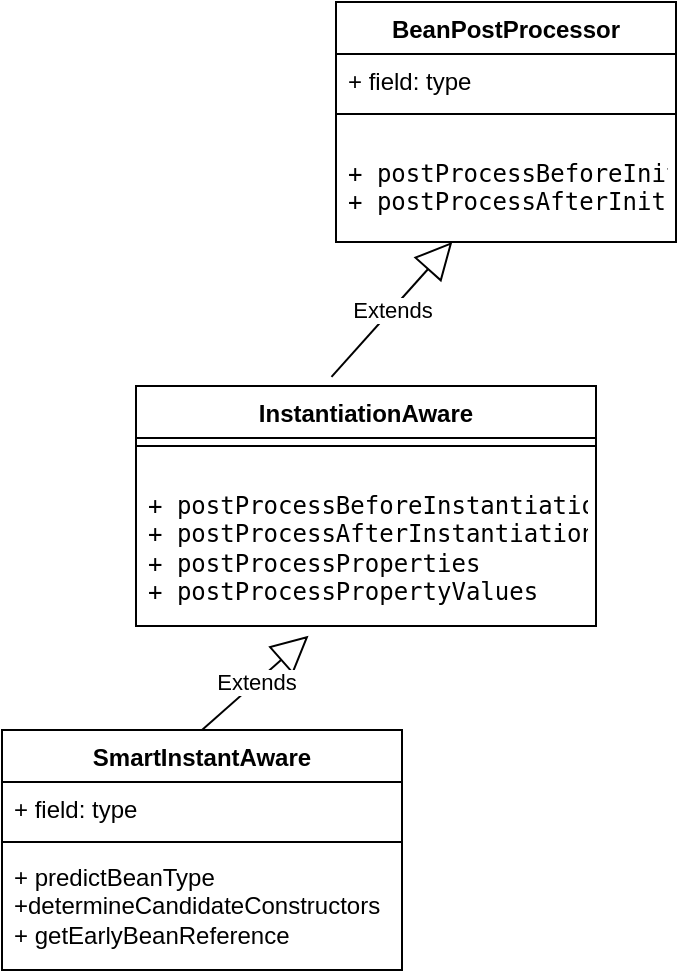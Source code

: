 <mxfile version="21.0.8" type="github"><diagram name="第 1 页" id="WGibWTDfk_xG-mAa4zNT"><mxGraphModel dx="989" dy="527" grid="1" gridSize="10" guides="1" tooltips="1" connect="1" arrows="1" fold="1" page="1" pageScale="1" pageWidth="827" pageHeight="1169" math="0" shadow="0"><root><mxCell id="0"/><mxCell id="1" parent="0"/><mxCell id="5yH-G2ddost-h4mA3nVJ-1" value="SmartInstantAware" style="swimlane;fontStyle=1;align=center;verticalAlign=top;childLayout=stackLayout;horizontal=1;startSize=26;horizontalStack=0;resizeParent=1;resizeParentMax=0;resizeLast=0;collapsible=1;marginBottom=0;whiteSpace=wrap;html=1;" vertex="1" parent="1"><mxGeometry x="63" y="374" width="200" height="120" as="geometry"/></mxCell><mxCell id="5yH-G2ddost-h4mA3nVJ-2" value="+ field: type" style="text;strokeColor=none;fillColor=none;align=left;verticalAlign=top;spacingLeft=4;spacingRight=4;overflow=hidden;rotatable=0;points=[[0,0.5],[1,0.5]];portConstraint=eastwest;whiteSpace=wrap;html=1;" vertex="1" parent="5yH-G2ddost-h4mA3nVJ-1"><mxGeometry y="26" width="200" height="26" as="geometry"/></mxCell><mxCell id="5yH-G2ddost-h4mA3nVJ-3" value="" style="line;strokeWidth=1;fillColor=none;align=left;verticalAlign=middle;spacingTop=-1;spacingLeft=3;spacingRight=3;rotatable=0;labelPosition=right;points=[];portConstraint=eastwest;strokeColor=inherit;" vertex="1" parent="5yH-G2ddost-h4mA3nVJ-1"><mxGeometry y="52" width="200" height="8" as="geometry"/></mxCell><mxCell id="5yH-G2ddost-h4mA3nVJ-4" value="&lt;div&gt;+ predictBeanType&lt;/div&gt;&lt;div&gt;+determineCandidateConstructors&lt;/div&gt;&lt;div&gt;+ getEarlyBeanReference&lt;/div&gt;" style="text;strokeColor=none;fillColor=none;align=left;verticalAlign=top;spacingLeft=4;spacingRight=4;overflow=hidden;rotatable=0;points=[[0,0.5],[1,0.5]];portConstraint=eastwest;whiteSpace=wrap;html=1;" vertex="1" parent="5yH-G2ddost-h4mA3nVJ-1"><mxGeometry y="60" width="200" height="60" as="geometry"/></mxCell><mxCell id="5yH-G2ddost-h4mA3nVJ-5" value="InstantiationAware" style="swimlane;fontStyle=1;align=center;verticalAlign=top;childLayout=stackLayout;horizontal=1;startSize=26;horizontalStack=0;resizeParent=1;resizeParentMax=0;resizeLast=0;collapsible=1;marginBottom=0;whiteSpace=wrap;html=1;" vertex="1" parent="1"><mxGeometry x="130" y="202" width="230" height="120" as="geometry"/></mxCell><mxCell id="5yH-G2ddost-h4mA3nVJ-7" value="" style="line;strokeWidth=1;fillColor=none;align=left;verticalAlign=middle;spacingTop=-1;spacingLeft=3;spacingRight=3;rotatable=0;labelPosition=right;points=[];portConstraint=eastwest;strokeColor=inherit;" vertex="1" parent="5yH-G2ddost-h4mA3nVJ-5"><mxGeometry y="26" width="230" height="8" as="geometry"/></mxCell><mxCell id="5yH-G2ddost-h4mA3nVJ-8" value="&lt;pre style=&quot;background-color: rgb(255, 255, 255);&quot;&gt;+ postProcessBeforeInstantiation&lt;br/&gt;+ postProcessAfterInstantiation&lt;br/&gt;+ postProcessProperties&lt;br/&gt;+ postProcessPropertyValues&lt;br&gt;&lt;/pre&gt;" style="text;strokeColor=none;fillColor=none;align=left;verticalAlign=top;spacingLeft=4;spacingRight=4;overflow=hidden;rotatable=0;points=[[0,0.5],[1,0.5]];portConstraint=eastwest;whiteSpace=wrap;html=1;" vertex="1" parent="5yH-G2ddost-h4mA3nVJ-5"><mxGeometry y="34" width="230" height="86" as="geometry"/></mxCell><mxCell id="5yH-G2ddost-h4mA3nVJ-9" value="BeanPostProcessor" style="swimlane;fontStyle=1;align=center;verticalAlign=top;childLayout=stackLayout;horizontal=1;startSize=26;horizontalStack=0;resizeParent=1;resizeParentMax=0;resizeLast=0;collapsible=1;marginBottom=0;whiteSpace=wrap;html=1;" vertex="1" parent="1"><mxGeometry x="230" y="10" width="170" height="120" as="geometry"/></mxCell><mxCell id="5yH-G2ddost-h4mA3nVJ-10" value="+ field: type" style="text;strokeColor=none;fillColor=none;align=left;verticalAlign=top;spacingLeft=4;spacingRight=4;overflow=hidden;rotatable=0;points=[[0,0.5],[1,0.5]];portConstraint=eastwest;whiteSpace=wrap;html=1;" vertex="1" parent="5yH-G2ddost-h4mA3nVJ-9"><mxGeometry y="26" width="170" height="26" as="geometry"/></mxCell><mxCell id="5yH-G2ddost-h4mA3nVJ-11" value="" style="line;strokeWidth=1;fillColor=none;align=left;verticalAlign=middle;spacingTop=-1;spacingLeft=3;spacingRight=3;rotatable=0;labelPosition=right;points=[];portConstraint=eastwest;strokeColor=inherit;" vertex="1" parent="5yH-G2ddost-h4mA3nVJ-9"><mxGeometry y="52" width="170" height="8" as="geometry"/></mxCell><mxCell id="5yH-G2ddost-h4mA3nVJ-12" value="&lt;pre style=&quot;border-color: var(--border-color); background-color: rgb(255, 255, 255);&quot;&gt;&lt;font face=&quot;JetBrains Mono, monospace&quot;&gt;+ postProcessBeforeInit&lt;br/&gt;+ postProcessAfterInit&lt;/font&gt;&lt;br&gt;&lt;/pre&gt;" style="text;strokeColor=none;fillColor=none;align=left;verticalAlign=top;spacingLeft=4;spacingRight=4;overflow=hidden;rotatable=0;points=[[0,0.5],[1,0.5]];portConstraint=eastwest;whiteSpace=wrap;html=1;" vertex="1" parent="5yH-G2ddost-h4mA3nVJ-9"><mxGeometry y="60" width="170" height="60" as="geometry"/></mxCell><mxCell id="5yH-G2ddost-h4mA3nVJ-13" value="Extends" style="endArrow=block;endSize=16;endFill=0;html=1;rounded=0;exitX=0.5;exitY=0;exitDx=0;exitDy=0;entryX=0.375;entryY=1.057;entryDx=0;entryDy=0;entryPerimeter=0;" edge="1" parent="1" source="5yH-G2ddost-h4mA3nVJ-1" target="5yH-G2ddost-h4mA3nVJ-8"><mxGeometry width="160" relative="1" as="geometry"><mxPoint x="-50" y="522" as="sourcePoint"/><mxPoint x="190" y="320" as="targetPoint"/></mxGeometry></mxCell><mxCell id="5yH-G2ddost-h4mA3nVJ-15" value="Extends" style="endArrow=block;endSize=16;endFill=0;html=1;rounded=0;exitX=0.425;exitY=-0.038;exitDx=0;exitDy=0;exitPerimeter=0;" edge="1" parent="1" source="5yH-G2ddost-h4mA3nVJ-5" target="5yH-G2ddost-h4mA3nVJ-12"><mxGeometry width="160" relative="1" as="geometry"><mxPoint x="360" y="200" as="sourcePoint"/><mxPoint x="300" y="100" as="targetPoint"/></mxGeometry></mxCell></root></mxGraphModel></diagram></mxfile>